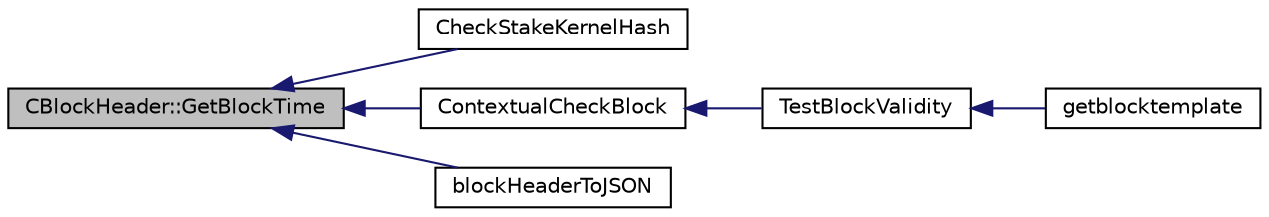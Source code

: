 digraph "CBlockHeader::GetBlockTime"
{
  edge [fontname="Helvetica",fontsize="10",labelfontname="Helvetica",labelfontsize="10"];
  node [fontname="Helvetica",fontsize="10",shape=record];
  rankdir="LR";
  Node5 [label="CBlockHeader::GetBlockTime",height=0.2,width=0.4,color="black", fillcolor="grey75", style="filled", fontcolor="black"];
  Node5 -> Node6 [dir="back",color="midnightblue",fontsize="10",style="solid",fontname="Helvetica"];
  Node6 [label="CheckStakeKernelHash",height=0.2,width=0.4,color="black", fillcolor="white", style="filled",URL="$kernel_8h.html#a316df55312a05597ff36ab79d1bfabed"];
  Node5 -> Node7 [dir="back",color="midnightblue",fontsize="10",style="solid",fontname="Helvetica"];
  Node7 [label="ContextualCheckBlock",height=0.2,width=0.4,color="black", fillcolor="white", style="filled",URL="$main_8h.html#ae390d092b83ef1b712414d684b479fea"];
  Node7 -> Node8 [dir="back",color="midnightblue",fontsize="10",style="solid",fontname="Helvetica"];
  Node8 [label="TestBlockValidity",height=0.2,width=0.4,color="black", fillcolor="white", style="filled",URL="$main_8h.html#aa778166224b25355c113d1706df12ffd",tooltip="Check a block is completely valid from start to finish (only works on top of our current best block..."];
  Node8 -> Node9 [dir="back",color="midnightblue",fontsize="10",style="solid",fontname="Helvetica"];
  Node9 [label="getblocktemplate",height=0.2,width=0.4,color="black", fillcolor="white", style="filled",URL="$rpcmining_8cpp.html#a27347eecedd59156c914fcb5ce488f9a"];
  Node5 -> Node10 [dir="back",color="midnightblue",fontsize="10",style="solid",fontname="Helvetica"];
  Node10 [label="blockHeaderToJSON",height=0.2,width=0.4,color="black", fillcolor="white", style="filled",URL="$rpcblockchain_8cpp.html#abebc0572d07eb64172fd90935cc6e979"];
}
